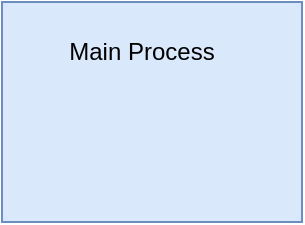 <mxfile version="21.3.5" type="github">
  <diagram name="第 1 页" id="i7Nl1X1JWIGGdcwZOCES">
    <mxGraphModel dx="513" dy="288" grid="1" gridSize="10" guides="1" tooltips="1" connect="1" arrows="1" fold="1" page="1" pageScale="1" pageWidth="827" pageHeight="1169" math="0" shadow="0">
      <root>
        <mxCell id="0" />
        <mxCell id="1" parent="0" />
        <mxCell id="HTUoIQ_aqMkniWgsbpct-1" value="" style="rounded=0;whiteSpace=wrap;html=1;fillColor=#dae8fc;strokeColor=#6c8ebf;" vertex="1" parent="1">
          <mxGeometry x="250" y="240" width="150" height="110" as="geometry" />
        </mxCell>
        <mxCell id="HTUoIQ_aqMkniWgsbpct-2" value="Main Process" style="text;html=1;strokeColor=none;fillColor=none;align=center;verticalAlign=middle;whiteSpace=wrap;rounded=0;" vertex="1" parent="1">
          <mxGeometry x="280" y="250" width="80" height="30" as="geometry" />
        </mxCell>
      </root>
    </mxGraphModel>
  </diagram>
</mxfile>

